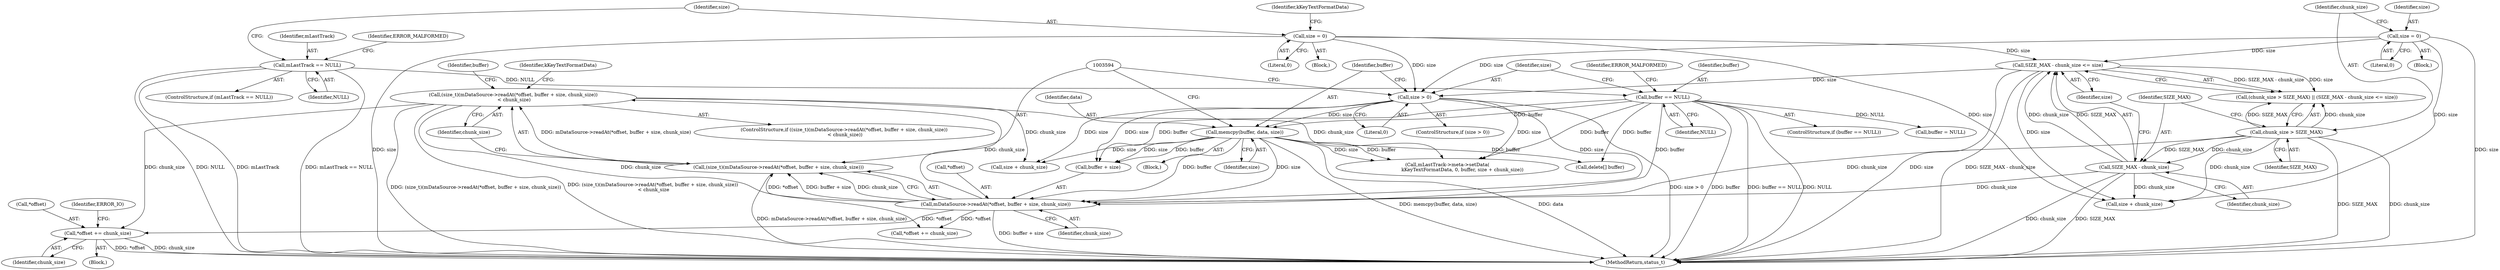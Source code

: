 digraph "0_Android_8a3a2f6ea7defe1a81bb32b3c9f3537f84749b9d@pointer" {
"1003609" [label="(Call,*offset += chunk_size)"];
"1003592" [label="(Call,(size_t)(mDataSource->readAt(*offset, buffer + size, chunk_size))\n < chunk_size)"];
"1003593" [label="(Call,(size_t)(mDataSource->readAt(*offset, buffer + size, chunk_size)))"];
"1003595" [label="(Call,mDataSource->readAt(*offset, buffer + size, chunk_size))"];
"1003587" [label="(Call,memcpy(buffer, data, size))"];
"1003576" [label="(Call,buffer == NULL)"];
"1003530" [label="(Call,mLastTrack == NULL)"];
"1003583" [label="(Call,size > 0)"];
"1003538" [label="(Call,size = 0)"];
"1003560" [label="(Call,SIZE_MAX - chunk_size <= size)"];
"1003561" [label="(Call,SIZE_MAX - chunk_size)"];
"1003557" [label="(Call,chunk_size > SIZE_MAX)"];
"1003552" [label="(Call,size = 0)"];
"1003576" [label="(Call,buffer == NULL)"];
"1003575" [label="(ControlStructure,if (buffer == NULL))"];
"1003595" [label="(Call,mDataSource->readAt(*offset, buffer + size, chunk_size))"];
"1003539" [label="(Identifier,size)"];
"1003563" [label="(Identifier,chunk_size)"];
"1003610" [label="(Call,*offset)"];
"1003588" [label="(Identifier,buffer)"];
"1003596" [label="(Call,*offset)"];
"1003553" [label="(Identifier,size)"];
"1003531" [label="(Identifier,mLastTrack)"];
"1003609" [label="(Call,*offset += chunk_size)"];
"1003534" [label="(Identifier,ERROR_MALFORMED)"];
"1003592" [label="(Call,(size_t)(mDataSource->readAt(*offset, buffer + size, chunk_size))\n < chunk_size)"];
"1003605" [label="(Identifier,buffer)"];
"1003612" [label="(Identifier,chunk_size)"];
"1003583" [label="(Call,size > 0)"];
"1003598" [label="(Call,buffer + size)"];
"1003532" [label="(Identifier,NULL)"];
"1003557" [label="(Call,chunk_size > SIZE_MAX)"];
"1003590" [label="(Identifier,size)"];
"1003582" [label="(ControlStructure,if (size > 0))"];
"1003577" [label="(Identifier,buffer)"];
"1003572" [label="(Call,size + chunk_size)"];
"1003585" [label="(Literal,0)"];
"1003593" [label="(Call,(size_t)(mDataSource->readAt(*offset, buffer + size, chunk_size)))"];
"1003560" [label="(Call,SIZE_MAX - chunk_size <= size)"];
"1003578" [label="(Identifier,NULL)"];
"1003528" [label="(Block,)"];
"1003587" [label="(Call,memcpy(buffer, data, size))"];
"1003923" [label="(MethodReturn,status_t)"];
"1003616" [label="(Identifier,kKeyTextFormatData)"];
"1003619" [label="(Call,size + chunk_size)"];
"1003530" [label="(Call,mLastTrack == NULL)"];
"1003601" [label="(Identifier,chunk_size)"];
"1003561" [label="(Call,SIZE_MAX - chunk_size)"];
"1003558" [label="(Identifier,chunk_size)"];
"1003554" [label="(Literal,0)"];
"1003603" [label="(Block,)"];
"1003562" [label="(Identifier,SIZE_MAX)"];
"1003624" [label="(Call,*offset += chunk_size)"];
"1003591" [label="(ControlStructure,if ((size_t)(mDataSource->readAt(*offset, buffer + size, chunk_size))\n < chunk_size))"];
"1003586" [label="(Block,)"];
"1003559" [label="(Identifier,SIZE_MAX)"];
"1003551" [label="(Block,)"];
"1003614" [label="(Identifier,ERROR_IO)"];
"1003606" [label="(Call,buffer = NULL)"];
"1003602" [label="(Identifier,chunk_size)"];
"1003589" [label="(Identifier,data)"];
"1003615" [label="(Call,mLastTrack->meta->setData(\n                    kKeyTextFormatData, 0, buffer, size + chunk_size))"];
"1003556" [label="(Call,(chunk_size > SIZE_MAX) || (SIZE_MAX - chunk_size <= size))"];
"1003581" [label="(Identifier,ERROR_MALFORMED)"];
"1003564" [label="(Identifier,size)"];
"1003544" [label="(Identifier,kKeyTextFormatData)"];
"1003540" [label="(Literal,0)"];
"1003538" [label="(Call,size = 0)"];
"1003604" [label="(Call,delete[] buffer)"];
"1003584" [label="(Identifier,size)"];
"1003529" [label="(ControlStructure,if (mLastTrack == NULL))"];
"1003552" [label="(Call,size = 0)"];
"1003609" -> "1003603"  [label="AST: "];
"1003609" -> "1003612"  [label="CFG: "];
"1003610" -> "1003609"  [label="AST: "];
"1003612" -> "1003609"  [label="AST: "];
"1003614" -> "1003609"  [label="CFG: "];
"1003609" -> "1003923"  [label="DDG: chunk_size"];
"1003609" -> "1003923"  [label="DDG: *offset"];
"1003592" -> "1003609"  [label="DDG: chunk_size"];
"1003595" -> "1003609"  [label="DDG: *offset"];
"1003592" -> "1003591"  [label="AST: "];
"1003592" -> "1003602"  [label="CFG: "];
"1003593" -> "1003592"  [label="AST: "];
"1003602" -> "1003592"  [label="AST: "];
"1003605" -> "1003592"  [label="CFG: "];
"1003616" -> "1003592"  [label="CFG: "];
"1003592" -> "1003923"  [label="DDG: (size_t)(mDataSource->readAt(*offset, buffer + size, chunk_size))"];
"1003592" -> "1003923"  [label="DDG: (size_t)(mDataSource->readAt(*offset, buffer + size, chunk_size))\n < chunk_size"];
"1003593" -> "1003592"  [label="DDG: mDataSource->readAt(*offset, buffer + size, chunk_size)"];
"1003595" -> "1003592"  [label="DDG: chunk_size"];
"1003592" -> "1003615"  [label="DDG: chunk_size"];
"1003592" -> "1003619"  [label="DDG: chunk_size"];
"1003592" -> "1003624"  [label="DDG: chunk_size"];
"1003593" -> "1003595"  [label="CFG: "];
"1003594" -> "1003593"  [label="AST: "];
"1003595" -> "1003593"  [label="AST: "];
"1003602" -> "1003593"  [label="CFG: "];
"1003593" -> "1003923"  [label="DDG: mDataSource->readAt(*offset, buffer + size, chunk_size)"];
"1003595" -> "1003593"  [label="DDG: *offset"];
"1003595" -> "1003593"  [label="DDG: buffer + size"];
"1003595" -> "1003593"  [label="DDG: chunk_size"];
"1003595" -> "1003601"  [label="CFG: "];
"1003596" -> "1003595"  [label="AST: "];
"1003598" -> "1003595"  [label="AST: "];
"1003601" -> "1003595"  [label="AST: "];
"1003595" -> "1003923"  [label="DDG: buffer + size"];
"1003587" -> "1003595"  [label="DDG: buffer"];
"1003587" -> "1003595"  [label="DDG: size"];
"1003576" -> "1003595"  [label="DDG: buffer"];
"1003583" -> "1003595"  [label="DDG: size"];
"1003561" -> "1003595"  [label="DDG: chunk_size"];
"1003557" -> "1003595"  [label="DDG: chunk_size"];
"1003595" -> "1003624"  [label="DDG: *offset"];
"1003587" -> "1003586"  [label="AST: "];
"1003587" -> "1003590"  [label="CFG: "];
"1003588" -> "1003587"  [label="AST: "];
"1003589" -> "1003587"  [label="AST: "];
"1003590" -> "1003587"  [label="AST: "];
"1003594" -> "1003587"  [label="CFG: "];
"1003587" -> "1003923"  [label="DDG: data"];
"1003587" -> "1003923"  [label="DDG: memcpy(buffer, data, size)"];
"1003576" -> "1003587"  [label="DDG: buffer"];
"1003583" -> "1003587"  [label="DDG: size"];
"1003587" -> "1003598"  [label="DDG: buffer"];
"1003587" -> "1003598"  [label="DDG: size"];
"1003587" -> "1003604"  [label="DDG: buffer"];
"1003587" -> "1003615"  [label="DDG: buffer"];
"1003587" -> "1003615"  [label="DDG: size"];
"1003587" -> "1003619"  [label="DDG: size"];
"1003576" -> "1003575"  [label="AST: "];
"1003576" -> "1003578"  [label="CFG: "];
"1003577" -> "1003576"  [label="AST: "];
"1003578" -> "1003576"  [label="AST: "];
"1003581" -> "1003576"  [label="CFG: "];
"1003584" -> "1003576"  [label="CFG: "];
"1003576" -> "1003923"  [label="DDG: buffer == NULL"];
"1003576" -> "1003923"  [label="DDG: NULL"];
"1003576" -> "1003923"  [label="DDG: buffer"];
"1003530" -> "1003576"  [label="DDG: NULL"];
"1003576" -> "1003598"  [label="DDG: buffer"];
"1003576" -> "1003604"  [label="DDG: buffer"];
"1003576" -> "1003606"  [label="DDG: NULL"];
"1003576" -> "1003615"  [label="DDG: buffer"];
"1003530" -> "1003529"  [label="AST: "];
"1003530" -> "1003532"  [label="CFG: "];
"1003531" -> "1003530"  [label="AST: "];
"1003532" -> "1003530"  [label="AST: "];
"1003534" -> "1003530"  [label="CFG: "];
"1003539" -> "1003530"  [label="CFG: "];
"1003530" -> "1003923"  [label="DDG: mLastTrack == NULL"];
"1003530" -> "1003923"  [label="DDG: mLastTrack"];
"1003530" -> "1003923"  [label="DDG: NULL"];
"1003583" -> "1003582"  [label="AST: "];
"1003583" -> "1003585"  [label="CFG: "];
"1003584" -> "1003583"  [label="AST: "];
"1003585" -> "1003583"  [label="AST: "];
"1003588" -> "1003583"  [label="CFG: "];
"1003594" -> "1003583"  [label="CFG: "];
"1003583" -> "1003923"  [label="DDG: size > 0"];
"1003538" -> "1003583"  [label="DDG: size"];
"1003560" -> "1003583"  [label="DDG: size"];
"1003552" -> "1003583"  [label="DDG: size"];
"1003583" -> "1003598"  [label="DDG: size"];
"1003583" -> "1003615"  [label="DDG: size"];
"1003583" -> "1003619"  [label="DDG: size"];
"1003538" -> "1003528"  [label="AST: "];
"1003538" -> "1003540"  [label="CFG: "];
"1003539" -> "1003538"  [label="AST: "];
"1003540" -> "1003538"  [label="AST: "];
"1003544" -> "1003538"  [label="CFG: "];
"1003538" -> "1003923"  [label="DDG: size"];
"1003538" -> "1003560"  [label="DDG: size"];
"1003538" -> "1003572"  [label="DDG: size"];
"1003560" -> "1003556"  [label="AST: "];
"1003560" -> "1003564"  [label="CFG: "];
"1003561" -> "1003560"  [label="AST: "];
"1003564" -> "1003560"  [label="AST: "];
"1003556" -> "1003560"  [label="CFG: "];
"1003560" -> "1003923"  [label="DDG: size"];
"1003560" -> "1003923"  [label="DDG: SIZE_MAX - chunk_size"];
"1003560" -> "1003556"  [label="DDG: SIZE_MAX - chunk_size"];
"1003560" -> "1003556"  [label="DDG: size"];
"1003561" -> "1003560"  [label="DDG: SIZE_MAX"];
"1003561" -> "1003560"  [label="DDG: chunk_size"];
"1003552" -> "1003560"  [label="DDG: size"];
"1003560" -> "1003572"  [label="DDG: size"];
"1003561" -> "1003563"  [label="CFG: "];
"1003562" -> "1003561"  [label="AST: "];
"1003563" -> "1003561"  [label="AST: "];
"1003564" -> "1003561"  [label="CFG: "];
"1003561" -> "1003923"  [label="DDG: SIZE_MAX"];
"1003561" -> "1003923"  [label="DDG: chunk_size"];
"1003557" -> "1003561"  [label="DDG: SIZE_MAX"];
"1003557" -> "1003561"  [label="DDG: chunk_size"];
"1003561" -> "1003572"  [label="DDG: chunk_size"];
"1003557" -> "1003556"  [label="AST: "];
"1003557" -> "1003559"  [label="CFG: "];
"1003558" -> "1003557"  [label="AST: "];
"1003559" -> "1003557"  [label="AST: "];
"1003562" -> "1003557"  [label="CFG: "];
"1003556" -> "1003557"  [label="CFG: "];
"1003557" -> "1003923"  [label="DDG: SIZE_MAX"];
"1003557" -> "1003923"  [label="DDG: chunk_size"];
"1003557" -> "1003556"  [label="DDG: chunk_size"];
"1003557" -> "1003556"  [label="DDG: SIZE_MAX"];
"1003557" -> "1003572"  [label="DDG: chunk_size"];
"1003552" -> "1003551"  [label="AST: "];
"1003552" -> "1003554"  [label="CFG: "];
"1003553" -> "1003552"  [label="AST: "];
"1003554" -> "1003552"  [label="AST: "];
"1003558" -> "1003552"  [label="CFG: "];
"1003552" -> "1003923"  [label="DDG: size"];
"1003552" -> "1003572"  [label="DDG: size"];
}

